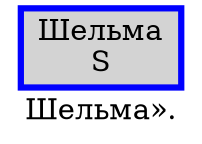digraph SENTENCE_497 {
	graph [label="Шельма»."]
	node [style=filled]
		0 [label="Шельма
S" color=blue fillcolor=lightgray penwidth=3 shape=box]
}